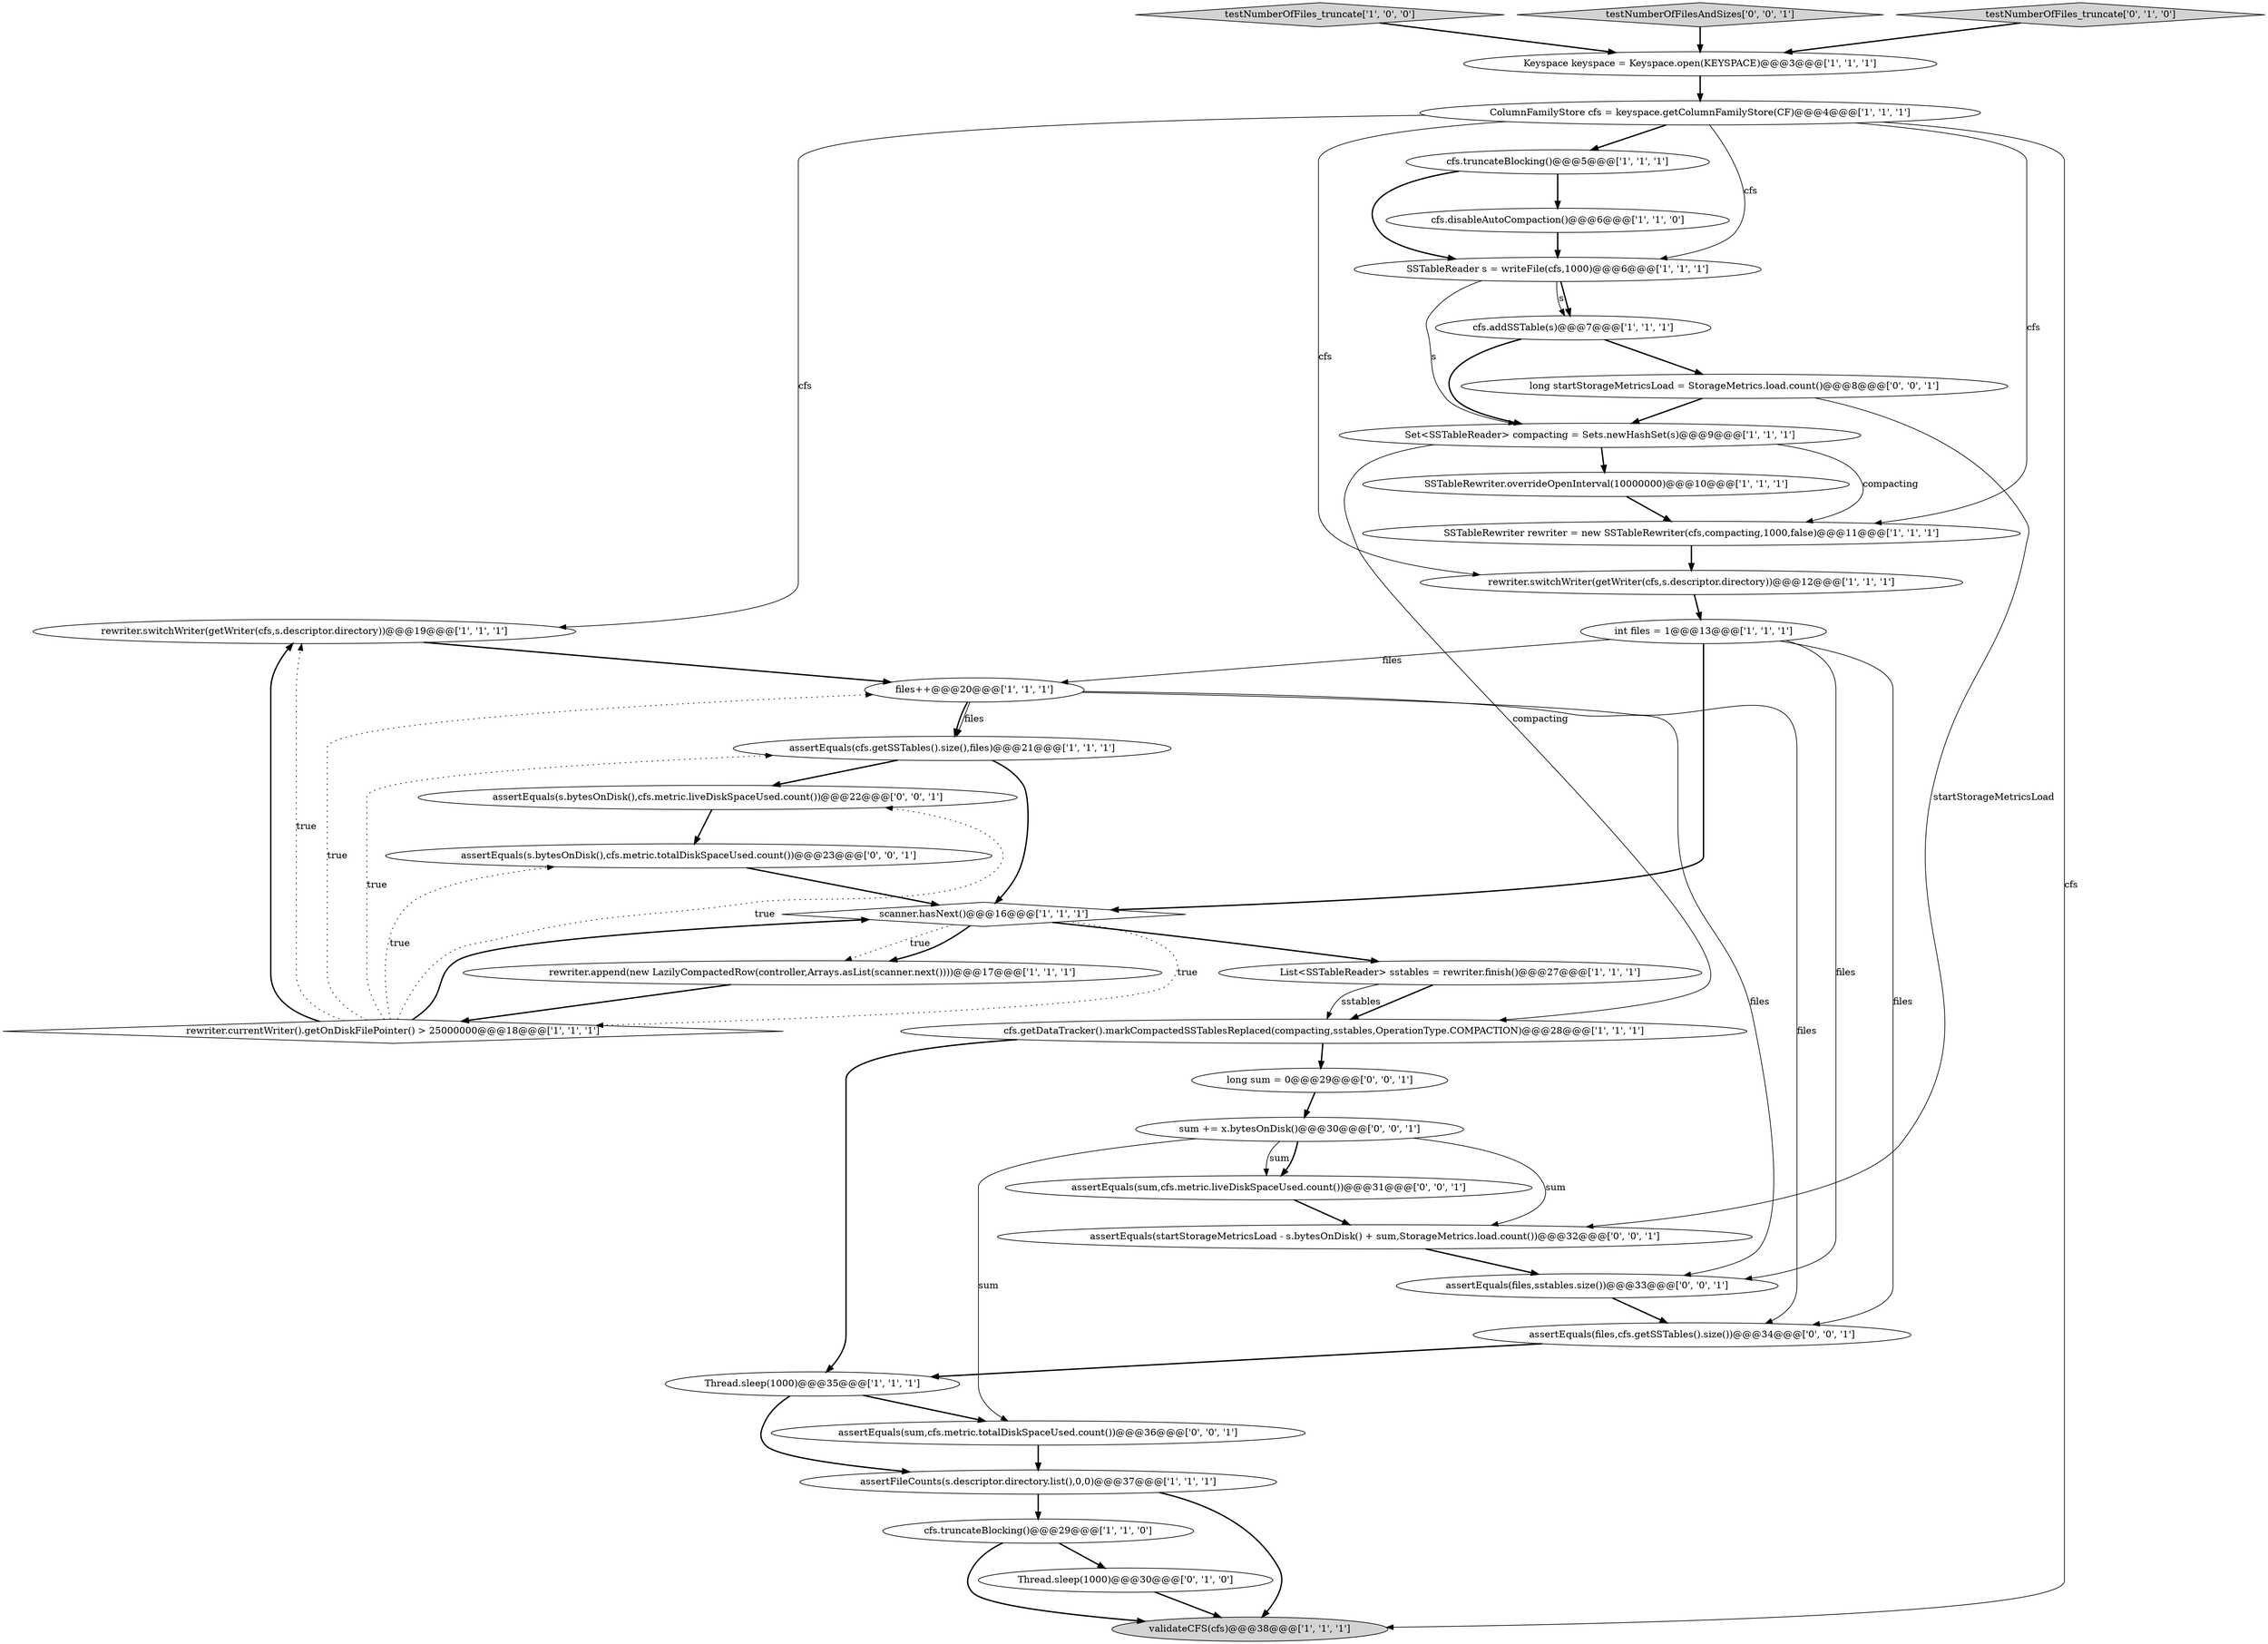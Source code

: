 digraph {
0 [style = filled, label = "Thread.sleep(1000)@@@35@@@['1', '1', '1']", fillcolor = white, shape = ellipse image = "AAA0AAABBB1BBB"];
17 [style = filled, label = "testNumberOfFiles_truncate['1', '0', '0']", fillcolor = lightgray, shape = diamond image = "AAA0AAABBB1BBB"];
30 [style = filled, label = "assertEquals(sum,cfs.metric.totalDiskSpaceUsed.count())@@@36@@@['0', '0', '1']", fillcolor = white, shape = ellipse image = "AAA0AAABBB3BBB"];
34 [style = filled, label = "long startStorageMetricsLoad = StorageMetrics.load.count()@@@8@@@['0', '0', '1']", fillcolor = white, shape = ellipse image = "AAA0AAABBB3BBB"];
16 [style = filled, label = "files++@@@20@@@['1', '1', '1']", fillcolor = white, shape = ellipse image = "AAA0AAABBB1BBB"];
19 [style = filled, label = "rewriter.append(new LazilyCompactedRow(controller,Arrays.asList(scanner.next())))@@@17@@@['1', '1', '1']", fillcolor = white, shape = ellipse image = "AAA0AAABBB1BBB"];
35 [style = filled, label = "assertEquals(files,sstables.size())@@@33@@@['0', '0', '1']", fillcolor = white, shape = ellipse image = "AAA0AAABBB3BBB"];
2 [style = filled, label = "rewriter.switchWriter(getWriter(cfs,s.descriptor.directory))@@@19@@@['1', '1', '1']", fillcolor = white, shape = ellipse image = "AAA0AAABBB1BBB"];
12 [style = filled, label = "assertEquals(cfs.getSSTables().size(),files)@@@21@@@['1', '1', '1']", fillcolor = white, shape = ellipse image = "AAA0AAABBB1BBB"];
9 [style = filled, label = "cfs.truncateBlocking()@@@29@@@['1', '1', '0']", fillcolor = white, shape = ellipse image = "AAA0AAABBB1BBB"];
6 [style = filled, label = "cfs.addSSTable(s)@@@7@@@['1', '1', '1']", fillcolor = white, shape = ellipse image = "AAA0AAABBB1BBB"];
31 [style = filled, label = "assertEquals(files,cfs.getSSTables().size())@@@34@@@['0', '0', '1']", fillcolor = white, shape = ellipse image = "AAA0AAABBB3BBB"];
5 [style = filled, label = "Keyspace keyspace = Keyspace.open(KEYSPACE)@@@3@@@['1', '1', '1']", fillcolor = white, shape = ellipse image = "AAA0AAABBB1BBB"];
7 [style = filled, label = "List<SSTableReader> sstables = rewriter.finish()@@@27@@@['1', '1', '1']", fillcolor = white, shape = ellipse image = "AAA0AAABBB1BBB"];
20 [style = filled, label = "Set<SSTableReader> compacting = Sets.newHashSet(s)@@@9@@@['1', '1', '1']", fillcolor = white, shape = ellipse image = "AAA0AAABBB1BBB"];
10 [style = filled, label = "cfs.disableAutoCompaction()@@@6@@@['1', '1', '0']", fillcolor = white, shape = ellipse image = "AAA0AAABBB1BBB"];
15 [style = filled, label = "ColumnFamilyStore cfs = keyspace.getColumnFamilyStore(CF)@@@4@@@['1', '1', '1']", fillcolor = white, shape = ellipse image = "AAA0AAABBB1BBB"];
28 [style = filled, label = "testNumberOfFilesAndSizes['0', '0', '1']", fillcolor = lightgray, shape = diamond image = "AAA0AAABBB3BBB"];
32 [style = filled, label = "sum += x.bytesOnDisk()@@@30@@@['0', '0', '1']", fillcolor = white, shape = ellipse image = "AAA0AAABBB3BBB"];
36 [style = filled, label = "long sum = 0@@@29@@@['0', '0', '1']", fillcolor = white, shape = ellipse image = "AAA0AAABBB3BBB"];
29 [style = filled, label = "assertEquals(s.bytesOnDisk(),cfs.metric.totalDiskSpaceUsed.count())@@@23@@@['0', '0', '1']", fillcolor = white, shape = ellipse image = "AAA0AAABBB3BBB"];
13 [style = filled, label = "assertFileCounts(s.descriptor.directory.list(),0,0)@@@37@@@['1', '1', '1']", fillcolor = white, shape = ellipse image = "AAA0AAABBB1BBB"];
24 [style = filled, label = "testNumberOfFiles_truncate['0', '1', '0']", fillcolor = lightgray, shape = diamond image = "AAA0AAABBB2BBB"];
4 [style = filled, label = "validateCFS(cfs)@@@38@@@['1', '1', '1']", fillcolor = lightgray, shape = ellipse image = "AAA0AAABBB1BBB"];
25 [style = filled, label = "Thread.sleep(1000)@@@30@@@['0', '1', '0']", fillcolor = white, shape = ellipse image = "AAA1AAABBB2BBB"];
18 [style = filled, label = "SSTableRewriter.overrideOpenInterval(10000000)@@@10@@@['1', '1', '1']", fillcolor = white, shape = ellipse image = "AAA0AAABBB1BBB"];
8 [style = filled, label = "rewriter.currentWriter().getOnDiskFilePointer() > 25000000@@@18@@@['1', '1', '1']", fillcolor = white, shape = diamond image = "AAA0AAABBB1BBB"];
14 [style = filled, label = "int files = 1@@@13@@@['1', '1', '1']", fillcolor = white, shape = ellipse image = "AAA0AAABBB1BBB"];
27 [style = filled, label = "assertEquals(s.bytesOnDisk(),cfs.metric.liveDiskSpaceUsed.count())@@@22@@@['0', '0', '1']", fillcolor = white, shape = ellipse image = "AAA0AAABBB3BBB"];
22 [style = filled, label = "cfs.truncateBlocking()@@@5@@@['1', '1', '1']", fillcolor = white, shape = ellipse image = "AAA0AAABBB1BBB"];
23 [style = filled, label = "rewriter.switchWriter(getWriter(cfs,s.descriptor.directory))@@@12@@@['1', '1', '1']", fillcolor = white, shape = ellipse image = "AAA0AAABBB1BBB"];
21 [style = filled, label = "SSTableRewriter rewriter = new SSTableRewriter(cfs,compacting,1000,false)@@@11@@@['1', '1', '1']", fillcolor = white, shape = ellipse image = "AAA0AAABBB1BBB"];
26 [style = filled, label = "assertEquals(startStorageMetricsLoad - s.bytesOnDisk() + sum,StorageMetrics.load.count())@@@32@@@['0', '0', '1']", fillcolor = white, shape = ellipse image = "AAA0AAABBB3BBB"];
11 [style = filled, label = "scanner.hasNext()@@@16@@@['1', '1', '1']", fillcolor = white, shape = diamond image = "AAA0AAABBB1BBB"];
1 [style = filled, label = "SSTableReader s = writeFile(cfs,1000)@@@6@@@['1', '1', '1']", fillcolor = white, shape = ellipse image = "AAA0AAABBB1BBB"];
33 [style = filled, label = "assertEquals(sum,cfs.metric.liveDiskSpaceUsed.count())@@@31@@@['0', '0', '1']", fillcolor = white, shape = ellipse image = "AAA0AAABBB3BBB"];
3 [style = filled, label = "cfs.getDataTracker().markCompactedSSTablesReplaced(compacting,sstables,OperationType.COMPACTION)@@@28@@@['1', '1', '1']", fillcolor = white, shape = ellipse image = "AAA0AAABBB1BBB"];
16->31 [style = solid, label="files"];
15->2 [style = solid, label="cfs"];
12->27 [style = bold, label=""];
8->16 [style = dotted, label="true"];
13->4 [style = bold, label=""];
8->27 [style = dotted, label="true"];
16->35 [style = solid, label="files"];
1->6 [style = solid, label="s"];
9->4 [style = bold, label=""];
14->35 [style = solid, label="files"];
35->31 [style = bold, label=""];
14->31 [style = solid, label="files"];
20->18 [style = bold, label=""];
19->8 [style = bold, label=""];
26->35 [style = bold, label=""];
16->12 [style = solid, label="files"];
30->13 [style = bold, label=""];
15->4 [style = solid, label="cfs"];
32->33 [style = solid, label="sum"];
8->2 [style = dotted, label="true"];
15->22 [style = bold, label=""];
14->16 [style = solid, label="files"];
1->20 [style = solid, label="s"];
6->20 [style = bold, label=""];
14->11 [style = bold, label=""];
1->6 [style = bold, label=""];
0->13 [style = bold, label=""];
34->20 [style = bold, label=""];
11->7 [style = bold, label=""];
27->29 [style = bold, label=""];
7->3 [style = bold, label=""];
34->26 [style = solid, label="startStorageMetricsLoad"];
16->12 [style = bold, label=""];
10->1 [style = bold, label=""];
8->11 [style = bold, label=""];
15->1 [style = solid, label="cfs"];
11->8 [style = dotted, label="true"];
25->4 [style = bold, label=""];
8->2 [style = bold, label=""];
8->12 [style = dotted, label="true"];
11->19 [style = dotted, label="true"];
11->19 [style = bold, label=""];
3->0 [style = bold, label=""];
6->34 [style = bold, label=""];
15->21 [style = solid, label="cfs"];
20->21 [style = solid, label="compacting"];
33->26 [style = bold, label=""];
28->5 [style = bold, label=""];
23->14 [style = bold, label=""];
18->21 [style = bold, label=""];
3->36 [style = bold, label=""];
36->32 [style = bold, label=""];
2->16 [style = bold, label=""];
0->30 [style = bold, label=""];
12->11 [style = bold, label=""];
13->9 [style = bold, label=""];
20->3 [style = solid, label="compacting"];
32->33 [style = bold, label=""];
9->25 [style = bold, label=""];
32->30 [style = solid, label="sum"];
21->23 [style = bold, label=""];
24->5 [style = bold, label=""];
22->1 [style = bold, label=""];
15->23 [style = solid, label="cfs"];
22->10 [style = bold, label=""];
32->26 [style = solid, label="sum"];
8->29 [style = dotted, label="true"];
17->5 [style = bold, label=""];
7->3 [style = solid, label="sstables"];
5->15 [style = bold, label=""];
29->11 [style = bold, label=""];
31->0 [style = bold, label=""];
}
